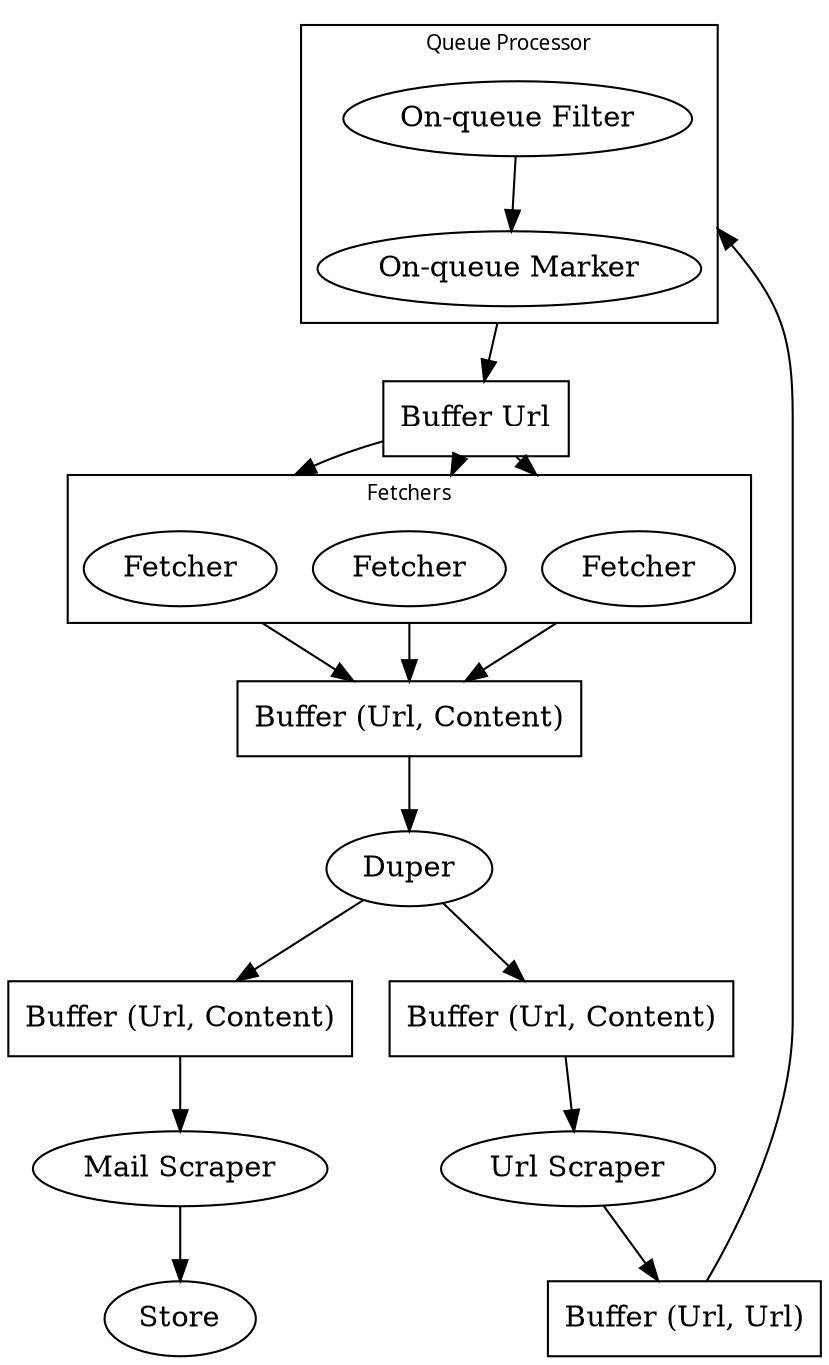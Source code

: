 digraph pipeline {
  
  graph [fontsize=10 fontname="Verdana" compound=true];
  node [shape="rectangle"];
  // nodesep=0.15;
  // ranksep=0.50;

  uriBuf  [label="Buffer Url"];
  uriProcessBuf [label="Buffer (Url, Url)"];
  contentBuf [label="Buffer (Url, Content)"];
  urlScraperBuf [label="Buffer (Url, Content)"];
  mailScraperBuf [label="Buffer (Url, Content)"];

  node [shape="ellipse"];
  subgraph cluster_fetcher {
    fetcher1 [label="Fetcher"];
    fetcher2 [label="Fetcher"];
    fetcherF [label="Fetcher"];

    label = "Fetchers";
  }
  duper [label="Duper"];
  mailScraper [label="Mail Scraper"];
  store [label="Store"];
  urlScraper [label="Url Scraper"];
  subgraph cluster_queueProcessor {
    onQueueFilter [label="On-queue Filter"];
    onQueueMarker [label="On-queue Marker"];

    label = "Queue Processor";
  }

  node[group="fetchers"];
  uriBuf -> fetcher1 [lhead="cluster_fetcher"];
  uriBuf -> fetcher2 [lhead="cluster_fetcher"];
  uriBuf -> fetcherF [lhead="cluster_fetcher"];
  fetcher1 -> contentBuf [ltail="cluster_fetcher"];
  fetcher2 -> contentBuf [ltail="cluster_fetcher"];
  fetcherF -> contentBuf [ltail="cluster_fetcher"];
  
  node[group="duper"];
  contentBuf -> duper;
  duper -> urlScraperBuf;
  duper -> mailScraperBuf;
  
  node[group="mailscraper"];
  mailScraperBuf -> mailScraper -> store;

  node[group="urlscraper"];
  urlScraperBuf -> urlScraper -> uriProcessBuf;

  node [group="queueprocessor"];
  uriProcessBuf -> onQueueFilter[lhead="cluster_queueProcessor"];
  onQueueFilter -> onQueueMarker;
  onQueueMarker -> uriBuf [ltail="cluster_queueProcessor"];

  rankdir=TB;
}
